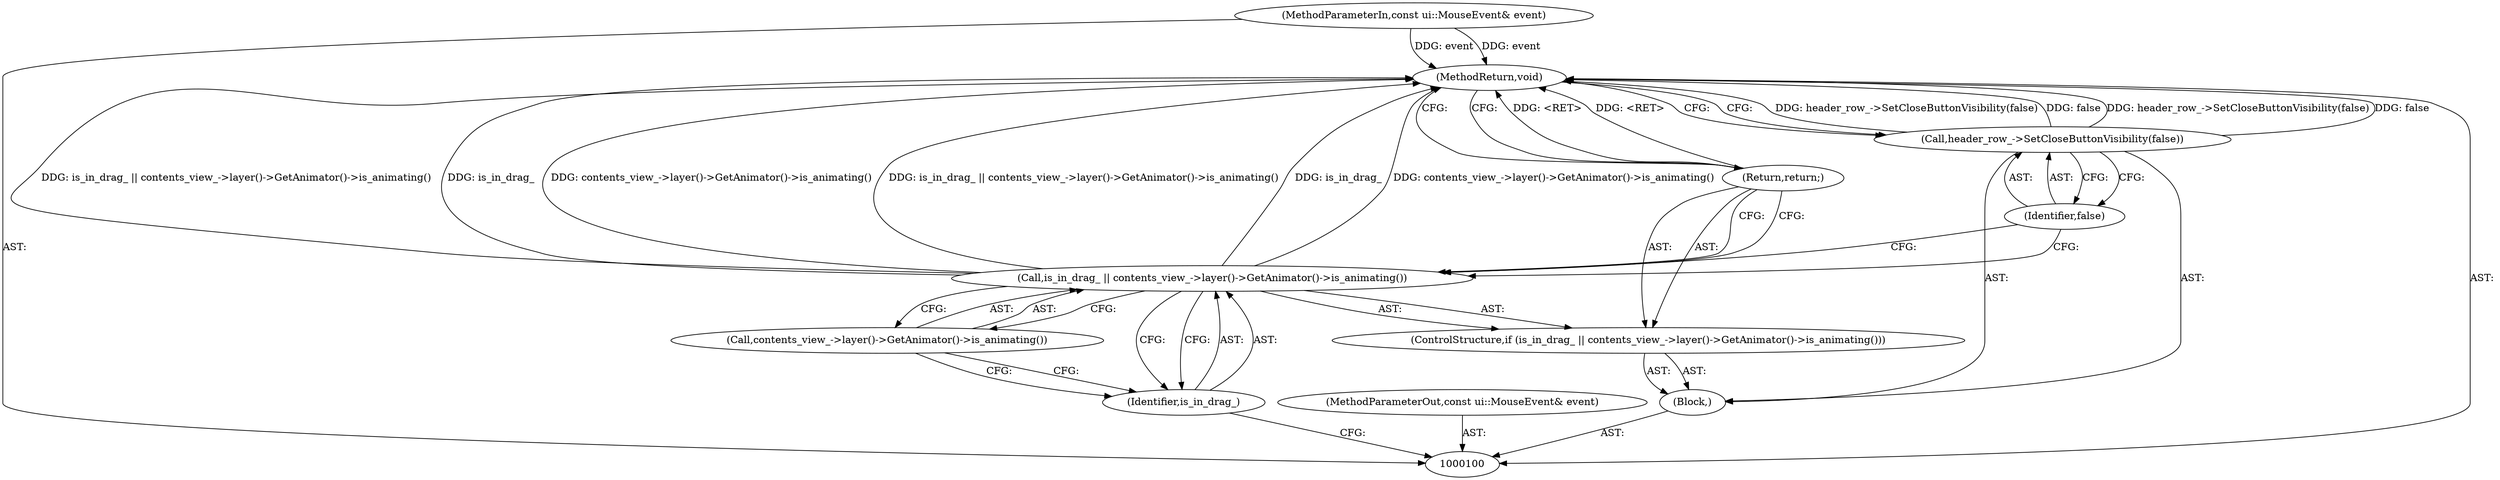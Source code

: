 digraph "0_Chrome_c25b198675380f713a56649c857b4367601d4a3d_3" {
"1000110" [label="(MethodReturn,void)"];
"1000101" [label="(MethodParameterIn,const ui::MouseEvent& event)"];
"1000127" [label="(MethodParameterOut,const ui::MouseEvent& event)"];
"1000102" [label="(Block,)"];
"1000106" [label="(Call,contents_view_->layer()->GetAnimator()->is_animating())"];
"1000103" [label="(ControlStructure,if (is_in_drag_ || contents_view_->layer()->GetAnimator()->is_animating()))"];
"1000104" [label="(Call,is_in_drag_ || contents_view_->layer()->GetAnimator()->is_animating())"];
"1000105" [label="(Identifier,is_in_drag_)"];
"1000107" [label="(Return,return;)"];
"1000108" [label="(Call,header_row_->SetCloseButtonVisibility(false))"];
"1000109" [label="(Identifier,false)"];
"1000110" -> "1000100"  [label="AST: "];
"1000110" -> "1000107"  [label="CFG: "];
"1000110" -> "1000108"  [label="CFG: "];
"1000108" -> "1000110"  [label="DDG: header_row_->SetCloseButtonVisibility(false)"];
"1000108" -> "1000110"  [label="DDG: false"];
"1000104" -> "1000110"  [label="DDG: is_in_drag_ || contents_view_->layer()->GetAnimator()->is_animating()"];
"1000104" -> "1000110"  [label="DDG: is_in_drag_"];
"1000104" -> "1000110"  [label="DDG: contents_view_->layer()->GetAnimator()->is_animating()"];
"1000101" -> "1000110"  [label="DDG: event"];
"1000107" -> "1000110"  [label="DDG: <RET>"];
"1000101" -> "1000100"  [label="AST: "];
"1000101" -> "1000110"  [label="DDG: event"];
"1000127" -> "1000100"  [label="AST: "];
"1000102" -> "1000100"  [label="AST: "];
"1000103" -> "1000102"  [label="AST: "];
"1000108" -> "1000102"  [label="AST: "];
"1000106" -> "1000104"  [label="AST: "];
"1000106" -> "1000105"  [label="CFG: "];
"1000104" -> "1000106"  [label="CFG: "];
"1000103" -> "1000102"  [label="AST: "];
"1000104" -> "1000103"  [label="AST: "];
"1000107" -> "1000103"  [label="AST: "];
"1000104" -> "1000103"  [label="AST: "];
"1000104" -> "1000105"  [label="CFG: "];
"1000104" -> "1000106"  [label="CFG: "];
"1000105" -> "1000104"  [label="AST: "];
"1000106" -> "1000104"  [label="AST: "];
"1000107" -> "1000104"  [label="CFG: "];
"1000109" -> "1000104"  [label="CFG: "];
"1000104" -> "1000110"  [label="DDG: is_in_drag_ || contents_view_->layer()->GetAnimator()->is_animating()"];
"1000104" -> "1000110"  [label="DDG: is_in_drag_"];
"1000104" -> "1000110"  [label="DDG: contents_view_->layer()->GetAnimator()->is_animating()"];
"1000105" -> "1000104"  [label="AST: "];
"1000105" -> "1000100"  [label="CFG: "];
"1000106" -> "1000105"  [label="CFG: "];
"1000104" -> "1000105"  [label="CFG: "];
"1000107" -> "1000103"  [label="AST: "];
"1000107" -> "1000104"  [label="CFG: "];
"1000110" -> "1000107"  [label="CFG: "];
"1000107" -> "1000110"  [label="DDG: <RET>"];
"1000108" -> "1000102"  [label="AST: "];
"1000108" -> "1000109"  [label="CFG: "];
"1000109" -> "1000108"  [label="AST: "];
"1000110" -> "1000108"  [label="CFG: "];
"1000108" -> "1000110"  [label="DDG: header_row_->SetCloseButtonVisibility(false)"];
"1000108" -> "1000110"  [label="DDG: false"];
"1000109" -> "1000108"  [label="AST: "];
"1000109" -> "1000104"  [label="CFG: "];
"1000108" -> "1000109"  [label="CFG: "];
}
